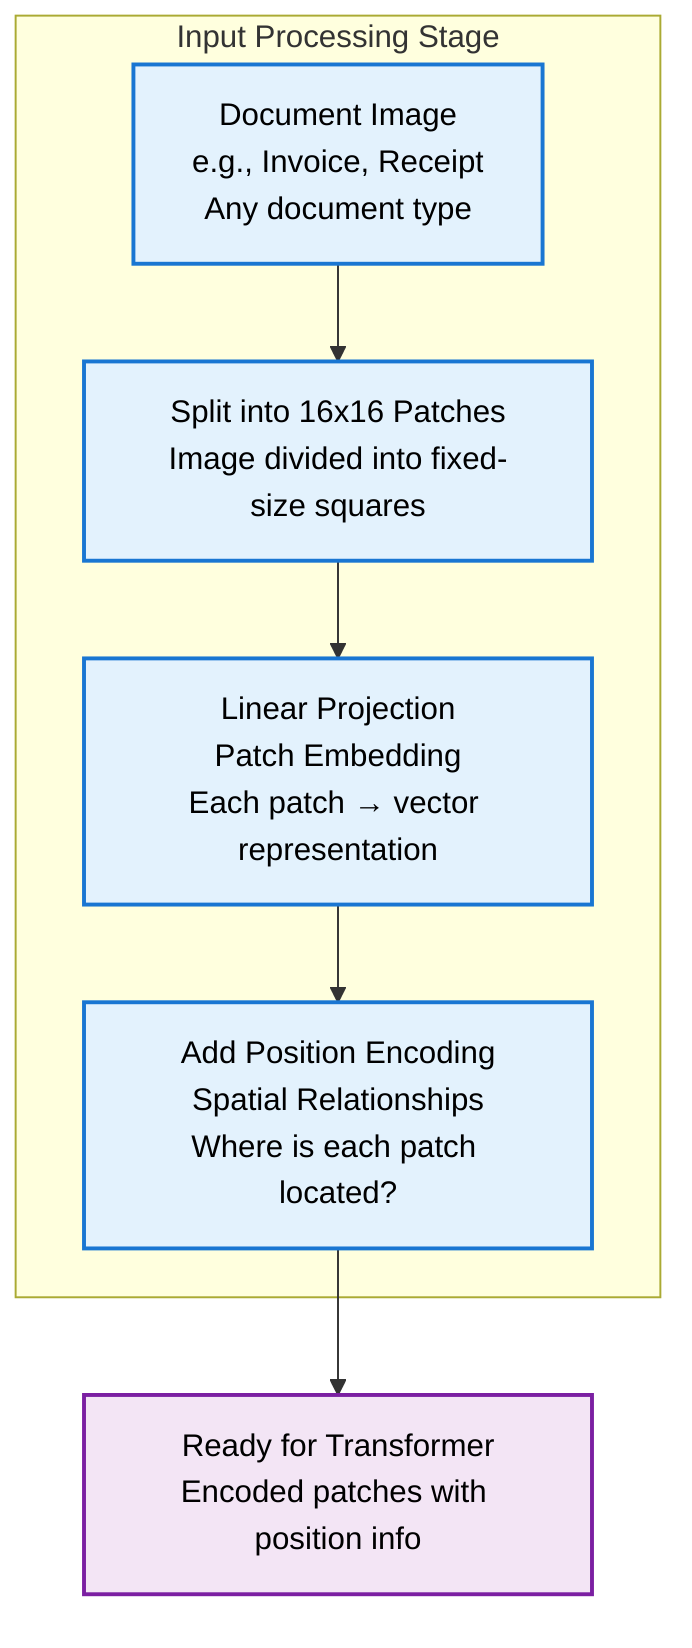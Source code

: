 graph TB
    subgraph input ["Input Processing Stage"]
        A[Document Image<br/>e.g., Invoice, Receipt<br/>Any document type] --> B[Split into 16x16 Patches<br/>Image divided into fixed-size squares]
        B --> C[Linear Projection<br/>Patch Embedding<br/>Each patch → vector representation]
        C --> D[Add Position Encoding<br/>Spatial Relationships<br/>Where is each patch located?]
    end
    
    D --> E[Ready for Transformer<br/>Encoded patches with position info]
    
    %% Styling
    classDef inputNode fill:#e3f2fd,stroke:#1976d2,stroke-width:2px,color:#000
    classDef outputNode fill:#f3e5f5,stroke:#7b1fa2,stroke-width:2px,color:#000
    
    class A,B,C,D inputNode
    class E outputNode